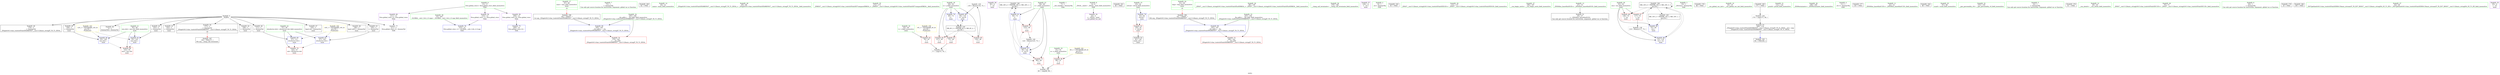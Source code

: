 digraph "SVFG" {
	label="SVFG";

	Node0x562ec9b51570 [shape=record,color=grey,label="{NodeID: 0\nNullPtr}"];
	Node0x562ec9b51570 -> Node0x562ec9b67560[style=solid];
	Node0x562ec9b51570 -> Node0x562ec9b67660[style=solid];
	Node0x562ec9b51570 -> Node0x562ec9b67730[style=solid];
	Node0x562ec9b51570 -> Node0x562ec9b67800[style=solid];
	Node0x562ec9b51570 -> Node0x562ec9b678d0[style=solid];
	Node0x562ec9b51570 -> Node0x562ec9b679a0[style=solid];
	Node0x562ec9b51570 -> Node0x562ec9b67a70[style=solid];
	Node0x562ec9b51570 -> Node0x562ec9b67b40[style=solid];
	Node0x562ec9b51570 -> Node0x562ec9b68c30[style=solid];
	Node0x562ec9b51570 -> Node0x562ec9b68d00[style=solid];
	Node0x562ec9b51570 -> Node0x562ec9b68dd0[style=solid];
	Node0x562ec9b51570 -> Node0x562ec9b6a4e0[style=solid];
	Node0x562ec9b6afa0 [shape=record,color=blue,label="{NodeID: 90\n165\<--162\n__rhs.addr\<--__rhs\n_ZStgeIcSt11char_traitsIcESaIcEEbRKNSt7__cxx1112basic_stringIT_T0_T1_EESA_\n}"];
	Node0x562ec9b6afa0 -> Node0x562ec9b6a210[style=dashed];
	Node0x562ec9b51f00 [shape=record,color=green,label="{NodeID: 7\n73\<--1\n\<--dummyObj\nCan only get source location for instruction, argument, global var or function.}"];
	Node0x562ec9b7cf70 [shape=record,color=black,label="{NodeID: 180\n82 = PHI()\n}"];
	Node0x562ec9b65e10 [shape=record,color=green,label="{NodeID: 14\n40\<--41\nmain\<--main_field_insensitive\n}"];
	Node0x562ec9b7d6a0 [shape=record,color=black,label="{NodeID: 187\n194 = PHI(177, )\n0th arg __clang_call_terminate }"];
	Node0x562ec9b66380 [shape=record,color=green,label="{NodeID: 21\n55\<--56\nexn.slot\<--exn.slot_field_insensitive\nmain\n}"];
	Node0x562ec9b66380 -> Node0x562ec9b69e00[style=solid];
	Node0x562ec9b66380 -> Node0x562ec9b6a920[style=solid];
	Node0x562ec9b66380 -> Node0x562ec9b6aac0[style=solid];
	Node0x562ec9b669c0 [shape=record,color=green,label="{NodeID: 28\n95\<--96\n_ZStgeIcSt11char_traitsIcESaIcEEbRKNSt7__cxx1112basic_stringIT_T0_T1_EESA_\<--_ZStgeIcSt11char_traitsIcESaIcEEbRKNSt7__cxx1112basic_stringIT_T0_T1_EESA__field_insensitive\n}"];
	Node0x562ec9b67060 [shape=record,color=green,label="{NodeID: 35\n172\<--173\n_ZNKSt7__cxx1112basic_stringIcSt11char_traitsIcESaIcEE7compareERKS4_\<--_ZNKSt7__cxx1112basic_stringIcSt11char_traitsIcESaIcEE7compareERKS4__field_insensitive\n}"];
	Node0x562ec9b67730 [shape=record,color=black,label="{NodeID: 42\n103\<--3\n\<--dummyVal\nmain\n}"];
	Node0x562ec9b67730 -> Node0x562ec9b6a920[style=solid];
	Node0x562ec9b68d00 [shape=record,color=black,label="{NodeID: 49\n176\<--3\n\<--dummyVal\n_ZStgeIcSt11char_traitsIcESaIcEEbRKNSt7__cxx1112basic_stringIT_T0_T1_EESA_\n}"];
	Node0x562ec9b6e210 [shape=record,color=grey,label="{NodeID: 139\n135 = Binary(134, 73, )\n}"];
	Node0x562ec9b6e210 -> Node0x562ec9b6ae00[style=solid];
	Node0x562ec9b692e0 [shape=record,color=purple,label="{NodeID: 56\n80\<--8\n\<--.str\nmain\n}"];
	Node0x562ec9b73250 [shape=record,color=black,label="{NodeID: 146\nMR_16V_2 = PHI(MR_16V_4, MR_16V_1, )\npts\{60 \}\n}"];
	Node0x562ec9b73250 -> Node0x562ec9b6a850[style=dashed];
	Node0x562ec9b69920 [shape=record,color=red,label="{NodeID: 63\n75\<--49\n\<--x\nmain\n}"];
	Node0x562ec9b69920 -> Node0x562ec9b6e510[style=solid];
	Node0x562ec9b69ed0 [shape=record,color=red,label="{NodeID: 70\n144\<--57\nsel\<--ehselector.slot\nmain\n}"];
	Node0x562ec9b6a4e0 [shape=record,color=blue, style = dotted,label="{NodeID: 77\n211\<--3\nllvm.global_ctors_2\<--dummyVal\nGlob }"];
	Node0x562ec9b6aac0 [shape=record,color=blue,label="{NodeID: 84\n55\<--109\nexn.slot\<--\nmain\n}"];
	Node0x562ec9b6aac0 -> Node0x562ec9b69e00[style=dashed];
	Node0x562ec9b525d0 [shape=record,color=green,label="{NodeID: 1\n7\<--1\n__dso_handle\<--dummyObj\nGlob }"];
	Node0x562ec9b51f90 [shape=record,color=green,label="{NodeID: 8\n4\<--6\n_ZStL8__ioinit\<--_ZStL8__ioinit_field_insensitive\nGlob }"];
	Node0x562ec9b51f90 -> Node0x562ec9b69140[style=solid];
	Node0x562ec9b7d070 [shape=record,color=black,label="{NodeID: 181\n85 = PHI()\n}"];
	Node0x562ec9b65ea0 [shape=record,color=green,label="{NodeID: 15\n43\<--44\nretval\<--retval_field_insensitive\nmain\n}"];
	Node0x562ec9b65ea0 -> Node0x562ec9b69780[style=solid];
	Node0x562ec9b65ea0 -> Node0x562ec9b6a5e0[style=solid];
	Node0x562ec9b7d860 [shape=record,color=black,label="{NodeID: 188\n161 = PHI(61, )\n0th arg _ZStgeIcSt11char_traitsIcESaIcEEbRKNSt7__cxx1112basic_stringIT_T0_T1_EESA_ }"];
	Node0x562ec9b7d860 -> Node0x562ec9b6aed0[style=solid];
	Node0x562ec9b66450 [shape=record,color=green,label="{NodeID: 22\n57\<--58\nehselector.slot\<--ehselector.slot_field_insensitive\nmain\n}"];
	Node0x562ec9b66450 -> Node0x562ec9b69ed0[style=solid];
	Node0x562ec9b66450 -> Node0x562ec9b6a9f0[style=solid];
	Node0x562ec9b66450 -> Node0x562ec9b6ab90[style=solid];
	Node0x562ec9b66ac0 [shape=record,color=green,label="{NodeID: 29\n99\<--100\n_ZNSt7__cxx1112basic_stringIcSt11char_traitsIcESaIcEEaSERKS4_\<--_ZNSt7__cxx1112basic_stringIcSt11char_traitsIcESaIcEEaSERKS4__field_insensitive\n}"];
	Node0x562ec9b67160 [shape=record,color=green,label="{NodeID: 36\n179\<--180\n__clang_call_terminate\<--__clang_call_terminate_field_insensitive\n}"];
	Node0x562ec9b67800 [shape=record,color=black,label="{NodeID: 43\n105\<--3\n\<--dummyVal\nmain\n}"];
	Node0x562ec9b67800 -> Node0x562ec9b6a9f0[style=solid];
	Node0x562ec9b68dd0 [shape=record,color=black,label="{NodeID: 50\n177\<--3\n\<--dummyVal\n_ZStgeIcSt11char_traitsIcESaIcEEbRKNSt7__cxx1112basic_stringIT_T0_T1_EESA_\n|{<s0>18}}"];
	Node0x562ec9b68dd0:s0 -> Node0x562ec9b7d6a0[style=solid,color=red];
	Node0x562ec9b6e390 [shape=record,color=grey,label="{NodeID: 140\n124 = Binary(123, 73, )\n}"];
	Node0x562ec9b6e390 -> Node0x562ec9b6ad30[style=solid];
	Node0x562ec9b693b0 [shape=record,color=purple,label="{NodeID: 57\n129\<--11\n\<--.str.1\nmain\n}"];
	Node0x562ec9b699f0 [shape=record,color=red,label="{NodeID: 64\n127\<--49\n\<--x\nmain\n}"];
	Node0x562ec9b69fa0 [shape=record,color=red,label="{NodeID: 71\n88\<--59\n\<--i\nmain\n}"];
	Node0x562ec9b69fa0 -> Node0x562ec9b6e810[style=solid];
	Node0x562ec9b771c0 [shape=record,color=yellow,style=double,label="{NodeID: 161\n8V_1 = ENCHI(MR_8V_0)\npts\{52 \}\nFun[main]}"];
	Node0x562ec9b771c0 -> Node0x562ec9b69b90[style=dashed];
	Node0x562ec9b6a5e0 [shape=record,color=blue,label="{NodeID: 78\n43\<--64\nretval\<--\nmain\n}"];
	Node0x562ec9b6a5e0 -> Node0x562ec9b69780[style=dashed];
	Node0x562ec9b6ab90 [shape=record,color=blue,label="{NodeID: 85\n57\<--111\nehselector.slot\<--\nmain\n}"];
	Node0x562ec9b6ab90 -> Node0x562ec9b69ed0[style=dashed];
	Node0x562ec9b517d0 [shape=record,color=green,label="{NodeID: 2\n8\<--1\n.str\<--dummyObj\nGlob }"];
	Node0x562ec9b52050 [shape=record,color=green,label="{NodeID: 9\n13\<--17\nllvm.global_ctors\<--llvm.global_ctors_field_insensitive\nGlob }"];
	Node0x562ec9b52050 -> Node0x562ec9b69480[style=solid];
	Node0x562ec9b52050 -> Node0x562ec9b69580[style=solid];
	Node0x562ec9b52050 -> Node0x562ec9b69680[style=solid];
	Node0x562ec9b7d170 [shape=record,color=black,label="{NodeID: 182\n93 = PHI()\n}"];
	Node0x562ec9b65f70 [shape=record,color=green,label="{NodeID: 16\n45\<--46\nt\<--t_field_insensitive\nmain\n}"];
	Node0x562ec9b65f70 -> Node0x562ec9b69850[style=solid];
	Node0x562ec9b7fb90 [shape=record,color=black,label="{NodeID: 189\n162 = PHI(47, )\n1st arg _ZStgeIcSt11char_traitsIcESaIcEEbRKNSt7__cxx1112basic_stringIT_T0_T1_EESA_ }"];
	Node0x562ec9b7fb90 -> Node0x562ec9b6afa0[style=solid];
	Node0x562ec9b66520 [shape=record,color=green,label="{NodeID: 23\n59\<--60\ni\<--i_field_insensitive\nmain\n}"];
	Node0x562ec9b66520 -> Node0x562ec9b69fa0[style=solid];
	Node0x562ec9b66520 -> Node0x562ec9b6a070[style=solid];
	Node0x562ec9b66520 -> Node0x562ec9b6a850[style=solid];
	Node0x562ec9b66520 -> Node0x562ec9b6ad30[style=solid];
	Node0x562ec9b66bc0 [shape=record,color=green,label="{NodeID: 30\n114\<--115\n_ZNSt7__cxx1112basic_stringIcSt11char_traitsIcESaIcEED1Ev\<--_ZNSt7__cxx1112basic_stringIcSt11char_traitsIcESaIcEED1Ev_field_insensitive\n}"];
	Node0x562ec9b67260 [shape=record,color=green,label="{NodeID: 37\n196\<--197\n__cxa_begin_catch\<--__cxa_begin_catch_field_insensitive\n}"];
	Node0x562ec9b678d0 [shape=record,color=black,label="{NodeID: 44\n108\<--3\n\<--dummyVal\nmain\n}"];
	Node0x562ec9b68ea0 [shape=record,color=black,label="{NodeID: 51\n26\<--27\n\<--_ZNSt8ios_base4InitD1Ev\nCan only get source location for instruction, argument, global var or function.}"];
	Node0x562ec9b6e510 [shape=record,color=grey,label="{NodeID: 141\n77 = cmp(75, 76, )\n}"];
	Node0x562ec9b69480 [shape=record,color=purple,label="{NodeID: 58\n209\<--13\nllvm.global_ctors_0\<--llvm.global_ctors\nGlob }"];
	Node0x562ec9b69480 -> Node0x562ec9b6a2e0[style=solid];
	Node0x562ec9b73c50 [shape=record,color=black,label="{NodeID: 148\nMR_10V_4 = PHI(MR_10V_5, MR_10V_3, )\npts\{54 \}\n}"];
	Node0x562ec9b73c50 -> Node0x562ec9b69c60[style=dashed];
	Node0x562ec9b73c50 -> Node0x562ec9b69d30[style=dashed];
	Node0x562ec9b73c50 -> Node0x562ec9b6ac60[style=dashed];
	Node0x562ec9b73c50 -> Node0x562ec9b72d50[style=dashed];
	Node0x562ec9b73c50 -> Node0x562ec9b73c50[style=dashed];
	Node0x562ec9b69ac0 [shape=record,color=red,label="{NodeID: 65\n134\<--49\n\<--x\nmain\n}"];
	Node0x562ec9b69ac0 -> Node0x562ec9b6e210[style=solid];
	Node0x562ec9b6a070 [shape=record,color=red,label="{NodeID: 72\n123\<--59\n\<--i\nmain\n}"];
	Node0x562ec9b6a070 -> Node0x562ec9b6e390[style=solid];
	Node0x562ec9b6a6b0 [shape=record,color=blue,label="{NodeID: 79\n49\<--73\nx\<--\nmain\n}"];
	Node0x562ec9b6a6b0 -> Node0x562ec9b72850[style=dashed];
	Node0x562ec9b6ac60 [shape=record,color=blue,label="{NodeID: 86\n53\<--118\nres\<--inc\nmain\n}"];
	Node0x562ec9b6ac60 -> Node0x562ec9b73c50[style=dashed];
	Node0x562ec9b51b40 [shape=record,color=green,label="{NodeID: 3\n10\<--1\n_ZSt3cin\<--dummyObj\nGlob }"];
	Node0x562ec9b7dd40 [shape=record,color=black,label="{NodeID: 176\n66 = PHI()\n}"];
	Node0x562ec9b52110 [shape=record,color=green,label="{NodeID: 10\n18\<--19\n__cxx_global_var_init\<--__cxx_global_var_init_field_insensitive\n}"];
	Node0x562ec9b7d270 [shape=record,color=black,label="{NodeID: 183\n94 = PHI(160, )\n}"];
	Node0x562ec9b66040 [shape=record,color=green,label="{NodeID: 17\n47\<--48\nmax\<--max_field_insensitive\nmain\n|{<s0>10}}"];
	Node0x562ec9b66040:s0 -> Node0x562ec9b7fb90[style=solid,color=red];
	Node0x562ec9b665f0 [shape=record,color=green,label="{NodeID: 24\n61\<--62\ntmp\<--tmp_field_insensitive\nmain\n|{<s0>10}}"];
	Node0x562ec9b665f0:s0 -> Node0x562ec9b7d860[style=solid,color=red];
	Node0x562ec9b66cc0 [shape=record,color=green,label="{NodeID: 31\n131\<--132\nprintf\<--printf_field_insensitive\n}"];
	Node0x562ec9b67360 [shape=record,color=green,label="{NodeID: 38\n199\<--200\n_ZSt9terminatev\<--_ZSt9terminatev_field_insensitive\n}"];
	Node0x562ec9b679a0 [shape=record,color=black,label="{NodeID: 45\n109\<--3\n\<--dummyVal\nmain\n}"];
	Node0x562ec9b679a0 -> Node0x562ec9b6aac0[style=solid];
	Node0x562ec9b68fa0 [shape=record,color=black,label="{NodeID: 52\n42\<--139\nmain_ret\<--\nmain\n}"];
	Node0x562ec9b6e690 [shape=record,color=grey,label="{NodeID: 142\n174 = cmp(171, 64, )\n}"];
	Node0x562ec9b6e690 -> Node0x562ec9b69070[style=solid];
	Node0x562ec9b69580 [shape=record,color=purple,label="{NodeID: 59\n210\<--13\nllvm.global_ctors_1\<--llvm.global_ctors\nGlob }"];
	Node0x562ec9b69580 -> Node0x562ec9b6a3e0[style=solid];
	Node0x562ec9b69b90 [shape=record,color=red,label="{NodeID: 66\n89\<--51\n\<--n\nmain\n}"];
	Node0x562ec9b69b90 -> Node0x562ec9b6e810[style=solid];
	Node0x562ec9b6a140 [shape=record,color=red,label="{NodeID: 73\n169\<--163\n\<--__lhs.addr\n_ZStgeIcSt11char_traitsIcESaIcEEbRKNSt7__cxx1112basic_stringIT_T0_T1_EESA_\n}"];
	Node0x562ec9b77380 [shape=record,color=yellow,style=double,label="{NodeID: 163\n12V_1 = ENCHI(MR_12V_0)\npts\{56 \}\nFun[main]}"];
	Node0x562ec9b77380 -> Node0x562ec9b6a920[style=dashed];
	Node0x562ec9b77380 -> Node0x562ec9b6aac0[style=dashed];
	Node0x562ec9b6a780 [shape=record,color=blue,label="{NodeID: 80\n53\<--64\nres\<--\nmain\n}"];
	Node0x562ec9b6a780 -> Node0x562ec9b73c50[style=dashed];
	Node0x562ec9b6ad30 [shape=record,color=blue,label="{NodeID: 87\n59\<--124\ni\<--inc15\nmain\n}"];
	Node0x562ec9b6ad30 -> Node0x562ec9b69fa0[style=dashed];
	Node0x562ec9b6ad30 -> Node0x562ec9b6a070[style=dashed];
	Node0x562ec9b6ad30 -> Node0x562ec9b6ad30[style=dashed];
	Node0x562ec9b6ad30 -> Node0x562ec9b73250[style=dashed];
	Node0x562ec9b51bd0 [shape=record,color=green,label="{NodeID: 4\n11\<--1\n.str.1\<--dummyObj\nGlob }"];
	Node0x562ec9b7dc70 [shape=record,color=black,label="{NodeID: 177\n130 = PHI()\n}"];
	Node0x562ec9b65c60 [shape=record,color=green,label="{NodeID: 11\n22\<--23\n_ZNSt8ios_base4InitC1Ev\<--_ZNSt8ios_base4InitC1Ev_field_insensitive\n}"];
	Node0x562ec9b7d3d0 [shape=record,color=black,label="{NodeID: 184\n98 = PHI()\n}"];
	Node0x562ec9b66110 [shape=record,color=green,label="{NodeID: 18\n49\<--50\nx\<--x_field_insensitive\nmain\n}"];
	Node0x562ec9b66110 -> Node0x562ec9b69920[style=solid];
	Node0x562ec9b66110 -> Node0x562ec9b699f0[style=solid];
	Node0x562ec9b66110 -> Node0x562ec9b69ac0[style=solid];
	Node0x562ec9b66110 -> Node0x562ec9b6a6b0[style=solid];
	Node0x562ec9b66110 -> Node0x562ec9b6ae00[style=solid];
	Node0x562ec9b666c0 [shape=record,color=green,label="{NodeID: 25\n67\<--68\nscanf\<--scanf_field_insensitive\n}"];
	Node0x562ec9b66dc0 [shape=record,color=green,label="{NodeID: 32\n153\<--154\n__gxx_personality_v0\<--__gxx_personality_v0_field_insensitive\n}"];
	Node0x562ec9b67460 [shape=record,color=green,label="{NodeID: 39\n15\<--205\n_GLOBAL__sub_I_lch_2_0.cpp\<--_GLOBAL__sub_I_lch_2_0.cpp_field_insensitive\n}"];
	Node0x562ec9b67460 -> Node0x562ec9b6a3e0[style=solid];
	Node0x562ec9b67a70 [shape=record,color=black,label="{NodeID: 46\n111\<--3\n\<--dummyVal\nmain\n}"];
	Node0x562ec9b67a70 -> Node0x562ec9b6ab90[style=solid];
	Node0x562ec9b69070 [shape=record,color=black,label="{NodeID: 53\n160\<--174\n_ZStgeIcSt11char_traitsIcESaIcEEbRKNSt7__cxx1112basic_stringIT_T0_T1_EESA__ret\<--cmp\n_ZStgeIcSt11char_traitsIcESaIcEEbRKNSt7__cxx1112basic_stringIT_T0_T1_EESA_\n|{<s0>10}}"];
	Node0x562ec9b69070:s0 -> Node0x562ec9b7d270[style=solid,color=blue];
	Node0x562ec9b6e810 [shape=record,color=grey,label="{NodeID: 143\n90 = cmp(88, 89, )\n}"];
	Node0x562ec9b69680 [shape=record,color=purple,label="{NodeID: 60\n211\<--13\nllvm.global_ctors_2\<--llvm.global_ctors\nGlob }"];
	Node0x562ec9b69680 -> Node0x562ec9b6a4e0[style=solid];
	Node0x562ec9b69c60 [shape=record,color=red,label="{NodeID: 67\n117\<--53\n\<--res\nmain\n}"];
	Node0x562ec9b69c60 -> Node0x562ec9b6e090[style=solid];
	Node0x562ec9b6a210 [shape=record,color=red,label="{NodeID: 74\n170\<--165\n\<--__rhs.addr\n_ZStgeIcSt11char_traitsIcESaIcEEbRKNSt7__cxx1112basic_stringIT_T0_T1_EESA_\n}"];
	Node0x562ec9b77460 [shape=record,color=yellow,style=double,label="{NodeID: 164\n14V_1 = ENCHI(MR_14V_0)\npts\{58 \}\nFun[main]}"];
	Node0x562ec9b77460 -> Node0x562ec9b6a9f0[style=dashed];
	Node0x562ec9b77460 -> Node0x562ec9b6ab90[style=dashed];
	Node0x562ec9b6a850 [shape=record,color=blue,label="{NodeID: 81\n59\<--73\ni\<--\nmain\n}"];
	Node0x562ec9b6a850 -> Node0x562ec9b69fa0[style=dashed];
	Node0x562ec9b6a850 -> Node0x562ec9b6a070[style=dashed];
	Node0x562ec9b6a850 -> Node0x562ec9b6ad30[style=dashed];
	Node0x562ec9b6a850 -> Node0x562ec9b73250[style=dashed];
	Node0x562ec9b6ae00 [shape=record,color=blue,label="{NodeID: 88\n49\<--135\nx\<--inc19\nmain\n}"];
	Node0x562ec9b6ae00 -> Node0x562ec9b72850[style=dashed];
	Node0x562ec9b51c60 [shape=record,color=green,label="{NodeID: 5\n14\<--1\n\<--dummyObj\nCan only get source location for instruction, argument, global var or function.}"];
	Node0x562ec9b7cd70 [shape=record,color=black,label="{NodeID: 178\n81 = PHI()\n}"];
	Node0x562ec9b65cf0 [shape=record,color=green,label="{NodeID: 12\n28\<--29\n__cxa_atexit\<--__cxa_atexit_field_insensitive\n}"];
	Node0x562ec9b7d4a0 [shape=record,color=black,label="{NodeID: 185\n171 = PHI()\n}"];
	Node0x562ec9b7d4a0 -> Node0x562ec9b6e690[style=solid];
	Node0x562ec9b661e0 [shape=record,color=green,label="{NodeID: 19\n51\<--52\nn\<--n_field_insensitive\nmain\n}"];
	Node0x562ec9b661e0 -> Node0x562ec9b69b90[style=solid];
	Node0x562ec9b667c0 [shape=record,color=green,label="{NodeID: 26\n70\<--71\n_ZNSt7__cxx1112basic_stringIcSt11char_traitsIcESaIcEEC1Ev\<--_ZNSt7__cxx1112basic_stringIcSt11char_traitsIcESaIcEEC1Ev_field_insensitive\n}"];
	Node0x562ec9b66ec0 [shape=record,color=green,label="{NodeID: 33\n163\<--164\n__lhs.addr\<--__lhs.addr_field_insensitive\n_ZStgeIcSt11char_traitsIcESaIcEEbRKNSt7__cxx1112basic_stringIT_T0_T1_EESA_\n}"];
	Node0x562ec9b66ec0 -> Node0x562ec9b6a140[style=solid];
	Node0x562ec9b66ec0 -> Node0x562ec9b6aed0[style=solid];
	Node0x562ec9b67560 [shape=record,color=black,label="{NodeID: 40\n2\<--3\ndummyVal\<--dummyVal\n}"];
	Node0x562ec9b67b40 [shape=record,color=black,label="{NodeID: 47\n145\<--3\nlpad.val\<--dummyVal\nmain\n}"];
	Node0x562ec9b69140 [shape=record,color=purple,label="{NodeID: 54\n24\<--4\n\<--_ZStL8__ioinit\n__cxx_global_var_init\n}"];
	Node0x562ec9b72850 [shape=record,color=black,label="{NodeID: 144\nMR_6V_3 = PHI(MR_6V_4, MR_6V_2, )\npts\{50 \}\n}"];
	Node0x562ec9b72850 -> Node0x562ec9b69920[style=dashed];
	Node0x562ec9b72850 -> Node0x562ec9b699f0[style=dashed];
	Node0x562ec9b72850 -> Node0x562ec9b69ac0[style=dashed];
	Node0x562ec9b72850 -> Node0x562ec9b6ae00[style=dashed];
	Node0x562ec9b69780 [shape=record,color=red,label="{NodeID: 61\n139\<--43\n\<--retval\nmain\n}"];
	Node0x562ec9b69780 -> Node0x562ec9b68fa0[style=solid];
	Node0x562ec9b69d30 [shape=record,color=red,label="{NodeID: 68\n128\<--53\n\<--res\nmain\n}"];
	Node0x562ec9b6a2e0 [shape=record,color=blue,label="{NodeID: 75\n209\<--14\nllvm.global_ctors_0\<--\nGlob }"];
	Node0x562ec9b6a920 [shape=record,color=blue,label="{NodeID: 82\n55\<--103\nexn.slot\<--\nmain\n}"];
	Node0x562ec9b6a920 -> Node0x562ec9b69e00[style=dashed];
	Node0x562ec9b6aed0 [shape=record,color=blue,label="{NodeID: 89\n163\<--161\n__lhs.addr\<--__lhs\n_ZStgeIcSt11char_traitsIcESaIcEEbRKNSt7__cxx1112basic_stringIT_T0_T1_EESA_\n}"];
	Node0x562ec9b6aed0 -> Node0x562ec9b6a140[style=dashed];
	Node0x562ec9b51e70 [shape=record,color=green,label="{NodeID: 6\n64\<--1\n\<--dummyObj\nCan only get source location for instruction, argument, global var or function.}"];
	Node0x562ec9b7ce70 [shape=record,color=black,label="{NodeID: 179\n25 = PHI()\n}"];
	Node0x562ec9b65d80 [shape=record,color=green,label="{NodeID: 13\n27\<--33\n_ZNSt8ios_base4InitD1Ev\<--_ZNSt8ios_base4InitD1Ev_field_insensitive\n}"];
	Node0x562ec9b65d80 -> Node0x562ec9b68ea0[style=solid];
	Node0x562ec9b7d5d0 [shape=record,color=black,label="{NodeID: 186\n195 = PHI()\n}"];
	Node0x562ec9b662b0 [shape=record,color=green,label="{NodeID: 20\n53\<--54\nres\<--res_field_insensitive\nmain\n}"];
	Node0x562ec9b662b0 -> Node0x562ec9b69c60[style=solid];
	Node0x562ec9b662b0 -> Node0x562ec9b69d30[style=solid];
	Node0x562ec9b662b0 -> Node0x562ec9b6a780[style=solid];
	Node0x562ec9b662b0 -> Node0x562ec9b6ac60[style=solid];
	Node0x562ec9b668c0 [shape=record,color=green,label="{NodeID: 27\n83\<--84\n_ZSt7getlineIcSt11char_traitsIcESaIcEERSt13basic_istreamIT_T0_ES7_RNSt7__cxx1112basic_stringIS4_S5_T1_EE\<--_ZSt7getlineIcSt11char_traitsIcESaIcEERSt13basic_istreamIT_T0_ES7_RNSt7__cxx1112basic_stringIS4_S5_T1_EE_field_insensitive\n}"];
	Node0x562ec9b66f90 [shape=record,color=green,label="{NodeID: 34\n165\<--166\n__rhs.addr\<--__rhs.addr_field_insensitive\n_ZStgeIcSt11char_traitsIcESaIcEEbRKNSt7__cxx1112basic_stringIT_T0_T1_EESA_\n}"];
	Node0x562ec9b66f90 -> Node0x562ec9b6a210[style=solid];
	Node0x562ec9b66f90 -> Node0x562ec9b6afa0[style=solid];
	Node0x562ec9b67660 [shape=record,color=black,label="{NodeID: 41\n102\<--3\n\<--dummyVal\nmain\n}"];
	Node0x562ec9b68c30 [shape=record,color=black,label="{NodeID: 48\n146\<--3\nlpad.val21\<--dummyVal\nmain\n}"];
	Node0x562ec9b6e090 [shape=record,color=grey,label="{NodeID: 138\n118 = Binary(117, 73, )\n}"];
	Node0x562ec9b6e090 -> Node0x562ec9b6ac60[style=solid];
	Node0x562ec9b69210 [shape=record,color=purple,label="{NodeID: 55\n65\<--8\n\<--.str\nmain\n}"];
	Node0x562ec9b72d50 [shape=record,color=black,label="{NodeID: 145\nMR_10V_2 = PHI(MR_10V_4, MR_10V_1, )\npts\{54 \}\n}"];
	Node0x562ec9b72d50 -> Node0x562ec9b6a780[style=dashed];
	Node0x562ec9b69850 [shape=record,color=red,label="{NodeID: 62\n76\<--45\n\<--t\nmain\n}"];
	Node0x562ec9b69850 -> Node0x562ec9b6e510[style=solid];
	Node0x562ec9b69e00 [shape=record,color=red,label="{NodeID: 69\n143\<--55\nexn\<--exn.slot\nmain\n}"];
	Node0x562ec9b77000 [shape=record,color=yellow,style=double,label="{NodeID: 159\n4V_1 = ENCHI(MR_4V_0)\npts\{46 \}\nFun[main]}"];
	Node0x562ec9b77000 -> Node0x562ec9b69850[style=dashed];
	Node0x562ec9b6a3e0 [shape=record,color=blue,label="{NodeID: 76\n210\<--15\nllvm.global_ctors_1\<--_GLOBAL__sub_I_lch_2_0.cpp\nGlob }"];
	Node0x562ec9b6a9f0 [shape=record,color=blue,label="{NodeID: 83\n57\<--105\nehselector.slot\<--\nmain\n}"];
	Node0x562ec9b6a9f0 -> Node0x562ec9b69ed0[style=dashed];
}
